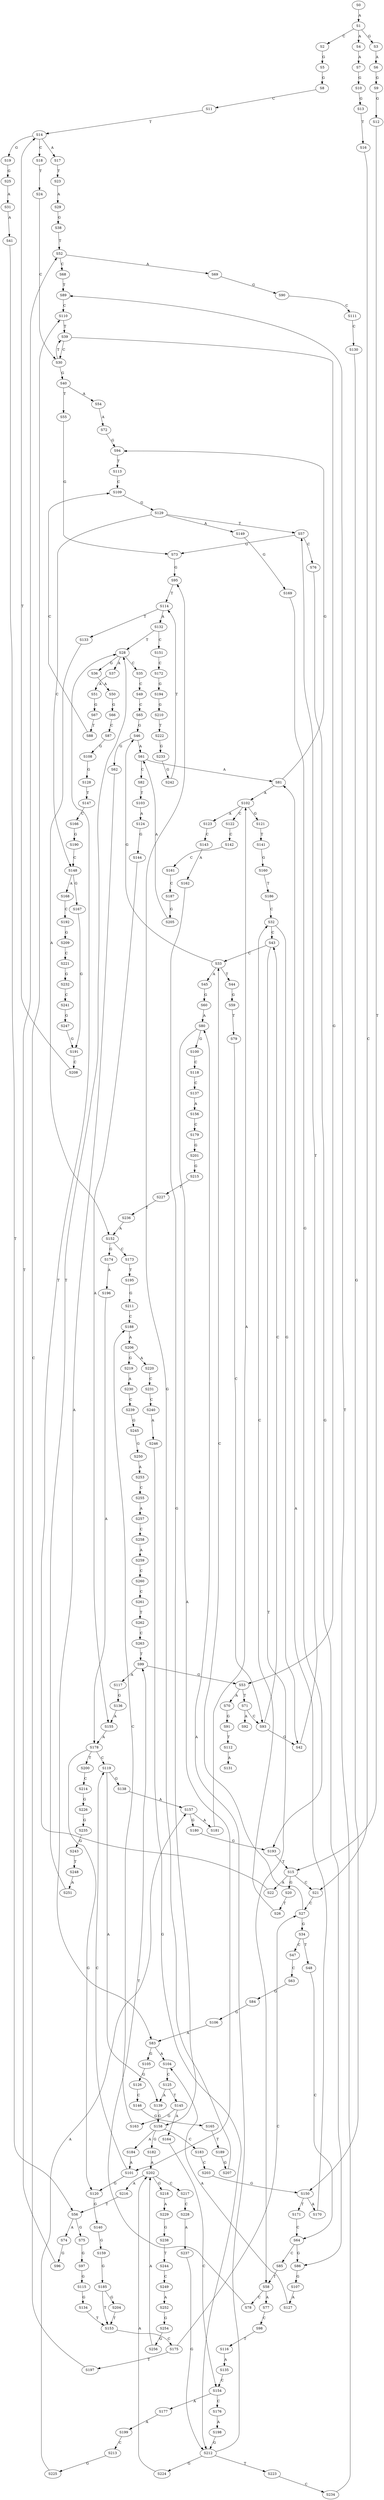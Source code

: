 strict digraph  {
	S0 -> S1 [ label = A ];
	S1 -> S2 [ label = C ];
	S1 -> S3 [ label = G ];
	S1 -> S4 [ label = A ];
	S2 -> S5 [ label = G ];
	S3 -> S6 [ label = A ];
	S4 -> S7 [ label = A ];
	S5 -> S8 [ label = G ];
	S6 -> S9 [ label = G ];
	S7 -> S10 [ label = G ];
	S8 -> S11 [ label = C ];
	S9 -> S12 [ label = G ];
	S10 -> S13 [ label = G ];
	S11 -> S14 [ label = T ];
	S12 -> S15 [ label = T ];
	S13 -> S16 [ label = T ];
	S14 -> S17 [ label = A ];
	S14 -> S18 [ label = C ];
	S14 -> S19 [ label = G ];
	S15 -> S20 [ label = G ];
	S15 -> S21 [ label = C ];
	S15 -> S22 [ label = A ];
	S16 -> S21 [ label = C ];
	S17 -> S23 [ label = T ];
	S18 -> S24 [ label = T ];
	S19 -> S25 [ label = G ];
	S20 -> S26 [ label = T ];
	S21 -> S27 [ label = C ];
	S22 -> S28 [ label = T ];
	S23 -> S29 [ label = A ];
	S24 -> S30 [ label = C ];
	S25 -> S31 [ label = A ];
	S26 -> S32 [ label = C ];
	S27 -> S33 [ label = C ];
	S27 -> S34 [ label = G ];
	S28 -> S35 [ label = C ];
	S28 -> S36 [ label = G ];
	S28 -> S37 [ label = A ];
	S29 -> S38 [ label = G ];
	S30 -> S39 [ label = T ];
	S30 -> S40 [ label = G ];
	S31 -> S41 [ label = A ];
	S32 -> S42 [ label = G ];
	S32 -> S43 [ label = C ];
	S33 -> S44 [ label = T ];
	S33 -> S45 [ label = A ];
	S33 -> S46 [ label = G ];
	S34 -> S47 [ label = C ];
	S34 -> S48 [ label = T ];
	S35 -> S49 [ label = C ];
	S36 -> S50 [ label = A ];
	S37 -> S51 [ label = A ];
	S38 -> S52 [ label = T ];
	S39 -> S53 [ label = G ];
	S39 -> S30 [ label = C ];
	S40 -> S54 [ label = A ];
	S40 -> S55 [ label = T ];
	S41 -> S56 [ label = T ];
	S42 -> S57 [ label = T ];
	S43 -> S58 [ label = T ];
	S43 -> S33 [ label = C ];
	S44 -> S59 [ label = G ];
	S45 -> S60 [ label = G ];
	S46 -> S61 [ label = A ];
	S46 -> S62 [ label = G ];
	S47 -> S63 [ label = C ];
	S48 -> S64 [ label = C ];
	S49 -> S65 [ label = C ];
	S50 -> S66 [ label = G ];
	S51 -> S67 [ label = G ];
	S52 -> S68 [ label = C ];
	S52 -> S69 [ label = A ];
	S53 -> S70 [ label = A ];
	S53 -> S71 [ label = T ];
	S54 -> S72 [ label = A ];
	S55 -> S73 [ label = G ];
	S56 -> S74 [ label = A ];
	S56 -> S75 [ label = G ];
	S57 -> S76 [ label = C ];
	S57 -> S73 [ label = G ];
	S58 -> S77 [ label = A ];
	S58 -> S78 [ label = C ];
	S59 -> S79 [ label = T ];
	S60 -> S80 [ label = A ];
	S61 -> S81 [ label = A ];
	S61 -> S82 [ label = C ];
	S62 -> S83 [ label = A ];
	S63 -> S84 [ label = G ];
	S64 -> S85 [ label = C ];
	S64 -> S86 [ label = G ];
	S65 -> S46 [ label = G ];
	S66 -> S87 [ label = C ];
	S67 -> S88 [ label = T ];
	S68 -> S89 [ label = T ];
	S69 -> S90 [ label = G ];
	S70 -> S91 [ label = G ];
	S71 -> S92 [ label = A ];
	S71 -> S93 [ label = C ];
	S72 -> S94 [ label = G ];
	S73 -> S95 [ label = G ];
	S74 -> S96 [ label = G ];
	S75 -> S97 [ label = G ];
	S76 -> S86 [ label = G ];
	S77 -> S98 [ label = C ];
	S78 -> S99 [ label = T ];
	S79 -> S93 [ label = C ];
	S80 -> S100 [ label = G ];
	S80 -> S101 [ label = A ];
	S81 -> S102 [ label = A ];
	S81 -> S94 [ label = G ];
	S82 -> S103 [ label = T ];
	S83 -> S104 [ label = A ];
	S83 -> S105 [ label = G ];
	S84 -> S106 [ label = G ];
	S85 -> S58 [ label = T ];
	S86 -> S107 [ label = G ];
	S87 -> S108 [ label = G ];
	S88 -> S109 [ label = C ];
	S89 -> S110 [ label = C ];
	S90 -> S111 [ label = C ];
	S91 -> S112 [ label = T ];
	S93 -> S43 [ label = C ];
	S93 -> S42 [ label = G ];
	S94 -> S113 [ label = T ];
	S95 -> S114 [ label = T ];
	S96 -> S52 [ label = T ];
	S97 -> S115 [ label = G ];
	S98 -> S116 [ label = T ];
	S99 -> S117 [ label = A ];
	S99 -> S53 [ label = G ];
	S100 -> S118 [ label = C ];
	S101 -> S119 [ label = C ];
	S101 -> S120 [ label = G ];
	S102 -> S121 [ label = G ];
	S102 -> S122 [ label = C ];
	S102 -> S123 [ label = A ];
	S103 -> S124 [ label = A ];
	S104 -> S125 [ label = C ];
	S105 -> S126 [ label = G ];
	S106 -> S83 [ label = A ];
	S107 -> S127 [ label = A ];
	S108 -> S128 [ label = G ];
	S109 -> S129 [ label = G ];
	S110 -> S39 [ label = T ];
	S111 -> S130 [ label = C ];
	S112 -> S131 [ label = A ];
	S113 -> S109 [ label = C ];
	S114 -> S132 [ label = A ];
	S114 -> S133 [ label = T ];
	S115 -> S134 [ label = G ];
	S116 -> S135 [ label = A ];
	S117 -> S136 [ label = G ];
	S118 -> S137 [ label = C ];
	S119 -> S138 [ label = G ];
	S119 -> S139 [ label = A ];
	S120 -> S140 [ label = G ];
	S121 -> S141 [ label = T ];
	S122 -> S142 [ label = C ];
	S123 -> S143 [ label = C ];
	S124 -> S144 [ label = G ];
	S125 -> S139 [ label = A ];
	S125 -> S145 [ label = T ];
	S126 -> S146 [ label = C ];
	S127 -> S104 [ label = A ];
	S128 -> S147 [ label = T ];
	S129 -> S148 [ label = C ];
	S129 -> S57 [ label = T ];
	S129 -> S149 [ label = A ];
	S130 -> S150 [ label = G ];
	S132 -> S28 [ label = T ];
	S132 -> S151 [ label = C ];
	S133 -> S152 [ label = A ];
	S134 -> S153 [ label = T ];
	S135 -> S154 [ label = C ];
	S136 -> S155 [ label = A ];
	S137 -> S156 [ label = A ];
	S138 -> S157 [ label = A ];
	S139 -> S158 [ label = G ];
	S140 -> S159 [ label = G ];
	S141 -> S160 [ label = G ];
	S142 -> S161 [ label = C ];
	S143 -> S162 [ label = A ];
	S144 -> S155 [ label = A ];
	S145 -> S163 [ label = G ];
	S145 -> S164 [ label = A ];
	S146 -> S165 [ label = G ];
	S147 -> S166 [ label = C ];
	S148 -> S167 [ label = G ];
	S148 -> S168 [ label = A ];
	S149 -> S169 [ label = G ];
	S150 -> S170 [ label = A ];
	S150 -> S171 [ label = T ];
	S151 -> S172 [ label = C ];
	S152 -> S173 [ label = C ];
	S152 -> S174 [ label = G ];
	S153 -> S175 [ label = C ];
	S154 -> S176 [ label = C ];
	S154 -> S177 [ label = A ];
	S155 -> S178 [ label = A ];
	S156 -> S179 [ label = C ];
	S157 -> S180 [ label = G ];
	S157 -> S181 [ label = A ];
	S158 -> S182 [ label = G ];
	S158 -> S183 [ label = C ];
	S158 -> S184 [ label = A ];
	S159 -> S185 [ label = G ];
	S160 -> S186 [ label = T ];
	S161 -> S187 [ label = C ];
	S162 -> S158 [ label = G ];
	S163 -> S188 [ label = C ];
	S164 -> S154 [ label = C ];
	S165 -> S189 [ label = T ];
	S166 -> S190 [ label = G ];
	S167 -> S191 [ label = G ];
	S168 -> S192 [ label = C ];
	S169 -> S193 [ label = G ];
	S170 -> S81 [ label = A ];
	S171 -> S64 [ label = C ];
	S172 -> S194 [ label = G ];
	S173 -> S195 [ label = T ];
	S174 -> S196 [ label = A ];
	S175 -> S27 [ label = C ];
	S175 -> S197 [ label = T ];
	S176 -> S198 [ label = A ];
	S177 -> S199 [ label = A ];
	S178 -> S200 [ label = T ];
	S178 -> S119 [ label = C ];
	S178 -> S120 [ label = G ];
	S179 -> S201 [ label = G ];
	S180 -> S193 [ label = G ];
	S181 -> S102 [ label = A ];
	S182 -> S202 [ label = A ];
	S183 -> S203 [ label = C ];
	S184 -> S101 [ label = A ];
	S185 -> S153 [ label = T ];
	S185 -> S204 [ label = G ];
	S186 -> S32 [ label = C ];
	S187 -> S205 [ label = G ];
	S188 -> S206 [ label = A ];
	S189 -> S207 [ label = G ];
	S190 -> S148 [ label = C ];
	S191 -> S208 [ label = C ];
	S192 -> S209 [ label = G ];
	S193 -> S15 [ label = T ];
	S194 -> S210 [ label = G ];
	S195 -> S211 [ label = G ];
	S196 -> S178 [ label = A ];
	S197 -> S110 [ label = C ];
	S198 -> S212 [ label = G ];
	S199 -> S213 [ label = C ];
	S200 -> S214 [ label = C ];
	S201 -> S215 [ label = G ];
	S202 -> S216 [ label = A ];
	S202 -> S217 [ label = C ];
	S202 -> S218 [ label = G ];
	S203 -> S150 [ label = G ];
	S204 -> S153 [ label = T ];
	S205 -> S61 [ label = A ];
	S206 -> S219 [ label = G ];
	S206 -> S220 [ label = A ];
	S207 -> S95 [ label = G ];
	S208 -> S14 [ label = T ];
	S209 -> S221 [ label = C ];
	S210 -> S222 [ label = T ];
	S211 -> S188 [ label = C ];
	S212 -> S223 [ label = T ];
	S212 -> S224 [ label = G ];
	S212 -> S80 [ label = A ];
	S213 -> S225 [ label = G ];
	S214 -> S226 [ label = G ];
	S215 -> S227 [ label = T ];
	S216 -> S56 [ label = T ];
	S217 -> S228 [ label = C ];
	S218 -> S229 [ label = A ];
	S219 -> S230 [ label = A ];
	S220 -> S231 [ label = C ];
	S221 -> S232 [ label = G ];
	S222 -> S233 [ label = G ];
	S223 -> S234 [ label = C ];
	S224 -> S202 [ label = A ];
	S225 -> S157 [ label = A ];
	S226 -> S235 [ label = G ];
	S227 -> S236 [ label = T ];
	S228 -> S237 [ label = A ];
	S229 -> S238 [ label = G ];
	S230 -> S239 [ label = C ];
	S231 -> S240 [ label = C ];
	S232 -> S241 [ label = C ];
	S233 -> S242 [ label = G ];
	S234 -> S89 [ label = T ];
	S235 -> S243 [ label = G ];
	S236 -> S152 [ label = A ];
	S237 -> S212 [ label = G ];
	S238 -> S244 [ label = T ];
	S239 -> S245 [ label = G ];
	S240 -> S246 [ label = A ];
	S241 -> S247 [ label = G ];
	S242 -> S114 [ label = T ];
	S243 -> S248 [ label = T ];
	S244 -> S249 [ label = C ];
	S245 -> S250 [ label = G ];
	S246 -> S212 [ label = G ];
	S247 -> S191 [ label = G ];
	S248 -> S251 [ label = A ];
	S249 -> S252 [ label = A ];
	S250 -> S253 [ label = A ];
	S251 -> S28 [ label = T ];
	S252 -> S254 [ label = G ];
	S253 -> S255 [ label = C ];
	S254 -> S256 [ label = G ];
	S255 -> S257 [ label = A ];
	S256 -> S202 [ label = A ];
	S257 -> S258 [ label = C ];
	S258 -> S259 [ label = A ];
	S259 -> S260 [ label = C ];
	S260 -> S261 [ label = C ];
	S261 -> S262 [ label = T ];
	S262 -> S263 [ label = C ];
	S263 -> S99 [ label = T ];
}
